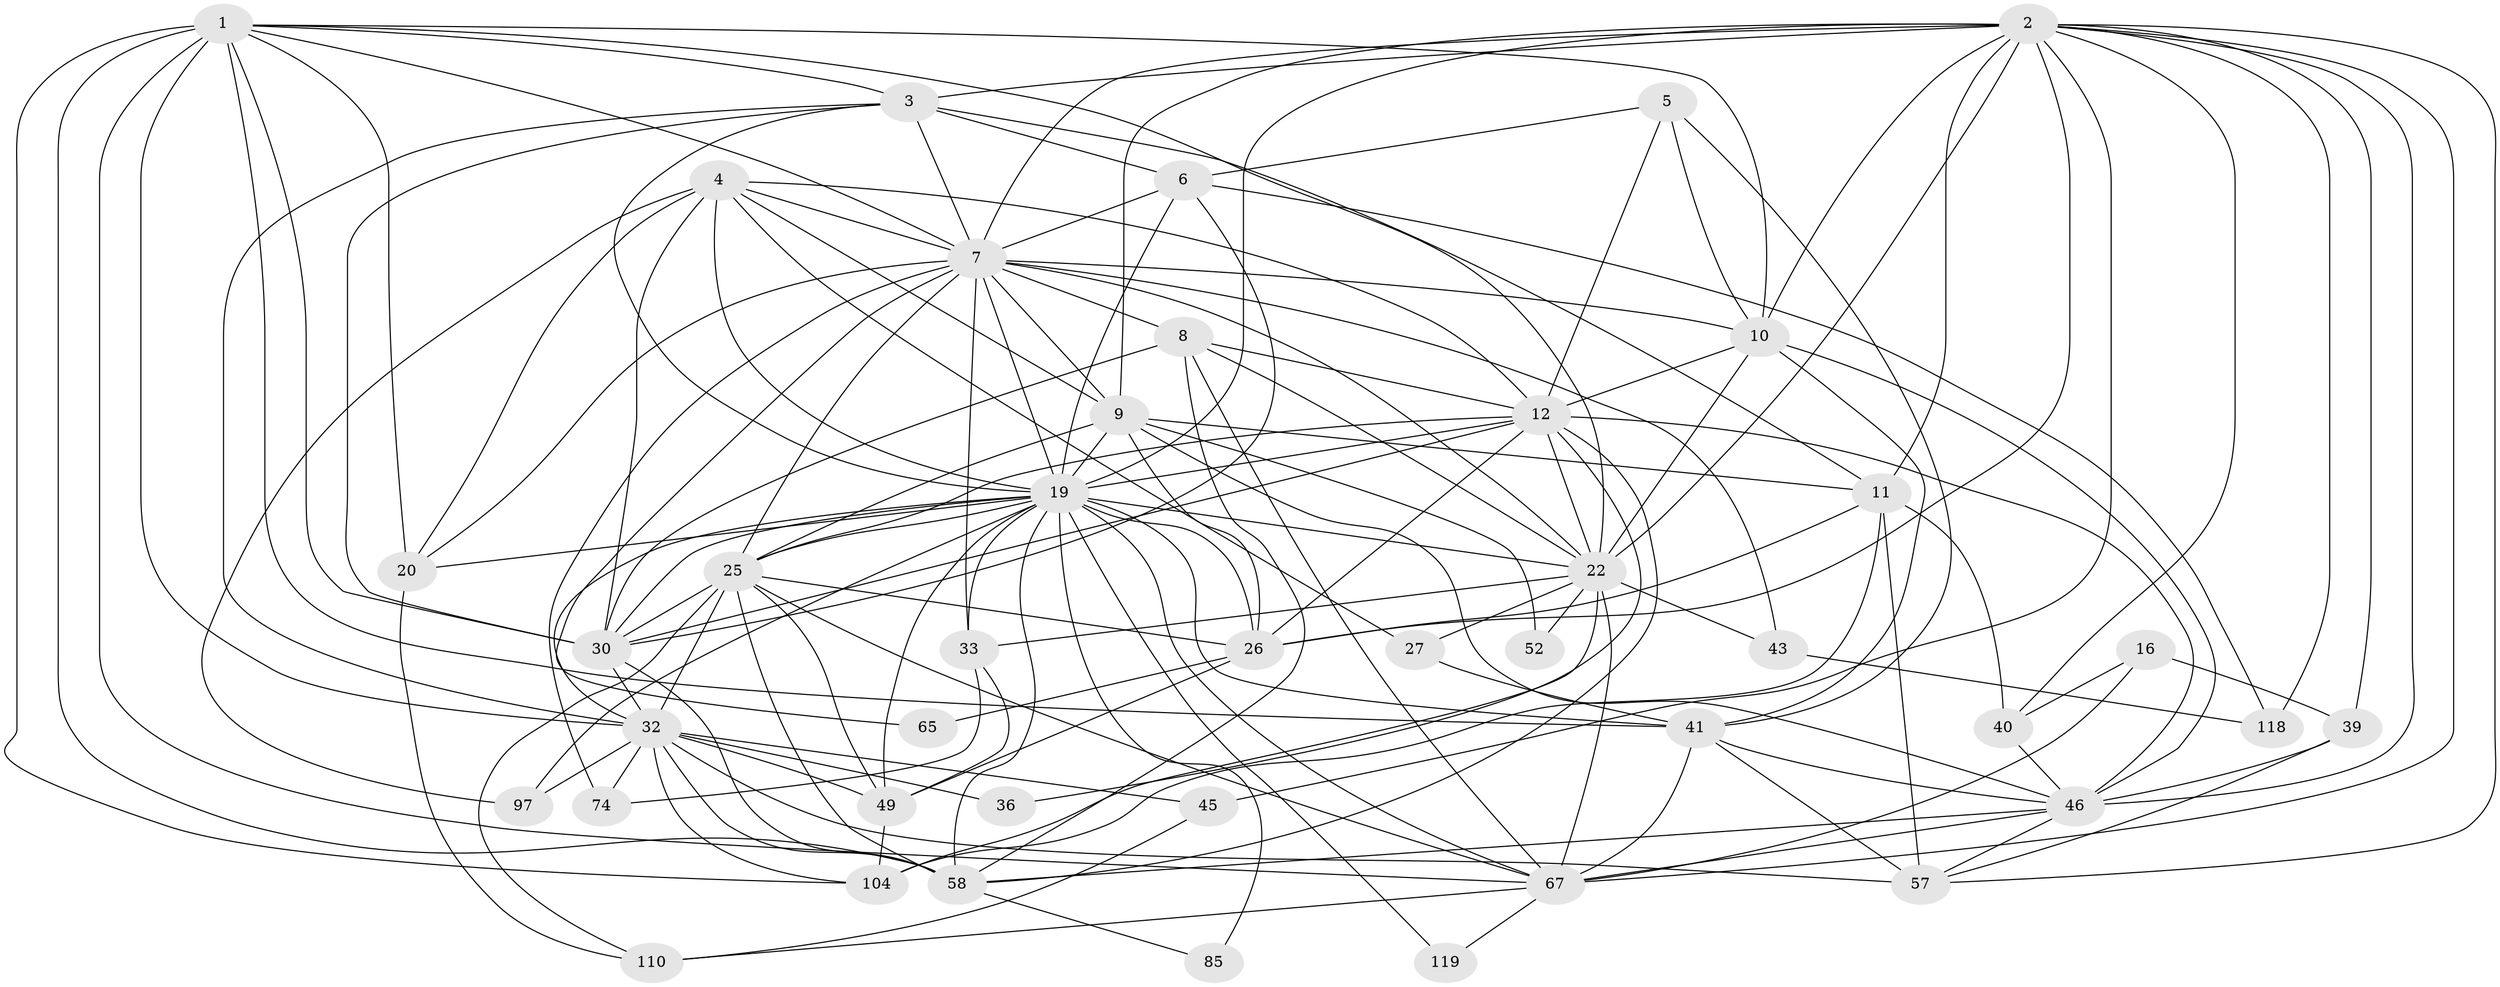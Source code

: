// original degree distribution, {5: 0.16428571428571428, 4: 0.3, 3: 0.2857142857142857, 6: 0.10714285714285714, 7: 0.02142857142857143, 2: 0.10714285714285714, 8: 0.014285714285714285}
// Generated by graph-tools (version 1.1) at 2025/18/03/04/25 18:18:33]
// undirected, 42 vertices, 147 edges
graph export_dot {
graph [start="1"]
  node [color=gray90,style=filled];
  1 [super="+47+63"];
  2 [super="+29+60+23"];
  3 [super="+120+79"];
  4 [super="+122+107+21"];
  5 [super="+15"];
  6 [super="+50+78"];
  7 [super="+134+76+18"];
  8 [super="+82+93"];
  9 [super="+42+55"];
  10 [super="+83"];
  11 [super="+13"];
  12 [super="+129+38+14+24"];
  16;
  19 [super="+111+28"];
  20 [super="+68"];
  22 [super="+31"];
  25 [super="+94+54+75"];
  26 [super="+96+103"];
  27;
  30 [super="+34+72+48"];
  32 [super="+56+51+77+44"];
  33;
  36;
  39;
  40 [super="+61"];
  41 [super="+86+53"];
  43 [super="+73"];
  45 [super="+133"];
  46 [super="+64"];
  49 [super="+59+88"];
  52;
  57 [super="+109+124"];
  58 [super="+81+71"];
  65;
  67 [super="+130+80"];
  74;
  85;
  97;
  104 [super="+132"];
  110;
  118;
  119;
  1 -- 58;
  1 -- 20;
  1 -- 104;
  1 -- 67 [weight=2];
  1 -- 32 [weight=2];
  1 -- 3;
  1 -- 7;
  1 -- 41;
  1 -- 10;
  1 -- 22;
  1 -- 30;
  2 -- 67 [weight=3];
  2 -- 7;
  2 -- 10;
  2 -- 11 [weight=2];
  2 -- 45;
  2 -- 22 [weight=2];
  2 -- 118 [weight=2];
  2 -- 26;
  2 -- 19 [weight=3];
  2 -- 40;
  2 -- 57;
  2 -- 46;
  2 -- 3;
  2 -- 39;
  2 -- 9;
  3 -- 6;
  3 -- 11;
  3 -- 19;
  3 -- 7;
  3 -- 30;
  3 -- 32;
  4 -- 97;
  4 -- 20;
  4 -- 27 [weight=2];
  4 -- 7;
  4 -- 9;
  4 -- 19 [weight=2];
  4 -- 30;
  4 -- 12;
  5 -- 41;
  5 -- 12;
  5 -- 10;
  5 -- 6;
  6 -- 118;
  6 -- 19;
  6 -- 30;
  6 -- 7;
  7 -- 74;
  7 -- 20 [weight=3];
  7 -- 65;
  7 -- 8 [weight=2];
  7 -- 43;
  7 -- 19;
  7 -- 10 [weight=2];
  7 -- 33;
  7 -- 22 [weight=2];
  7 -- 25;
  7 -- 9;
  8 -- 58;
  8 -- 30;
  8 -- 67;
  8 -- 22;
  8 -- 12;
  9 -- 26;
  9 -- 46;
  9 -- 19 [weight=2];
  9 -- 52;
  9 -- 11;
  9 -- 25;
  10 -- 41;
  10 -- 46;
  10 -- 22;
  10 -- 12;
  11 -- 57;
  11 -- 104;
  11 -- 40;
  11 -- 26;
  12 -- 19 [weight=4];
  12 -- 25 [weight=2];
  12 -- 26;
  12 -- 36;
  12 -- 46 [weight=2];
  12 -- 22;
  12 -- 58;
  12 -- 30;
  16 -- 39;
  16 -- 67;
  16 -- 40;
  19 -- 33;
  19 -- 41;
  19 -- 49;
  19 -- 119;
  19 -- 85;
  19 -- 25;
  19 -- 32 [weight=2];
  19 -- 97;
  19 -- 20;
  19 -- 26;
  19 -- 30;
  19 -- 58;
  19 -- 67;
  19 -- 22 [weight=3];
  20 -- 110;
  22 -- 43;
  22 -- 33;
  22 -- 67;
  22 -- 104;
  22 -- 52;
  22 -- 27;
  25 -- 67;
  25 -- 49;
  25 -- 32 [weight=2];
  25 -- 26 [weight=2];
  25 -- 30;
  25 -- 58 [weight=2];
  25 -- 110;
  26 -- 65;
  26 -- 49 [weight=2];
  27 -- 41;
  30 -- 58;
  30 -- 32;
  32 -- 97;
  32 -- 104;
  32 -- 36;
  32 -- 74;
  32 -- 45;
  32 -- 49;
  32 -- 57;
  32 -- 58;
  33 -- 74;
  33 -- 49;
  39 -- 46 [weight=2];
  39 -- 57;
  40 -- 46;
  41 -- 57 [weight=2];
  41 -- 46;
  41 -- 67;
  43 -- 118;
  45 -- 110;
  46 -- 57;
  46 -- 58;
  46 -- 67;
  49 -- 104 [weight=2];
  58 -- 85;
  67 -- 110;
  67 -- 119;
}
